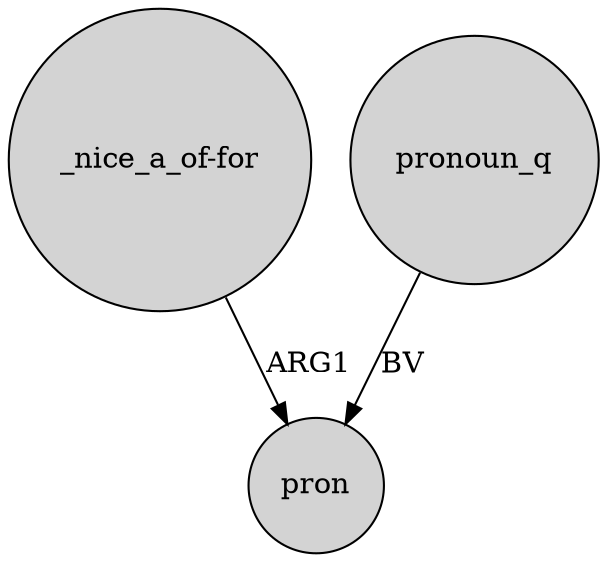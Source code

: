 digraph {
	node [shape=circle style=filled]
	"_nice_a_of-for" -> pron [label=ARG1]
	pronoun_q -> pron [label=BV]
}
